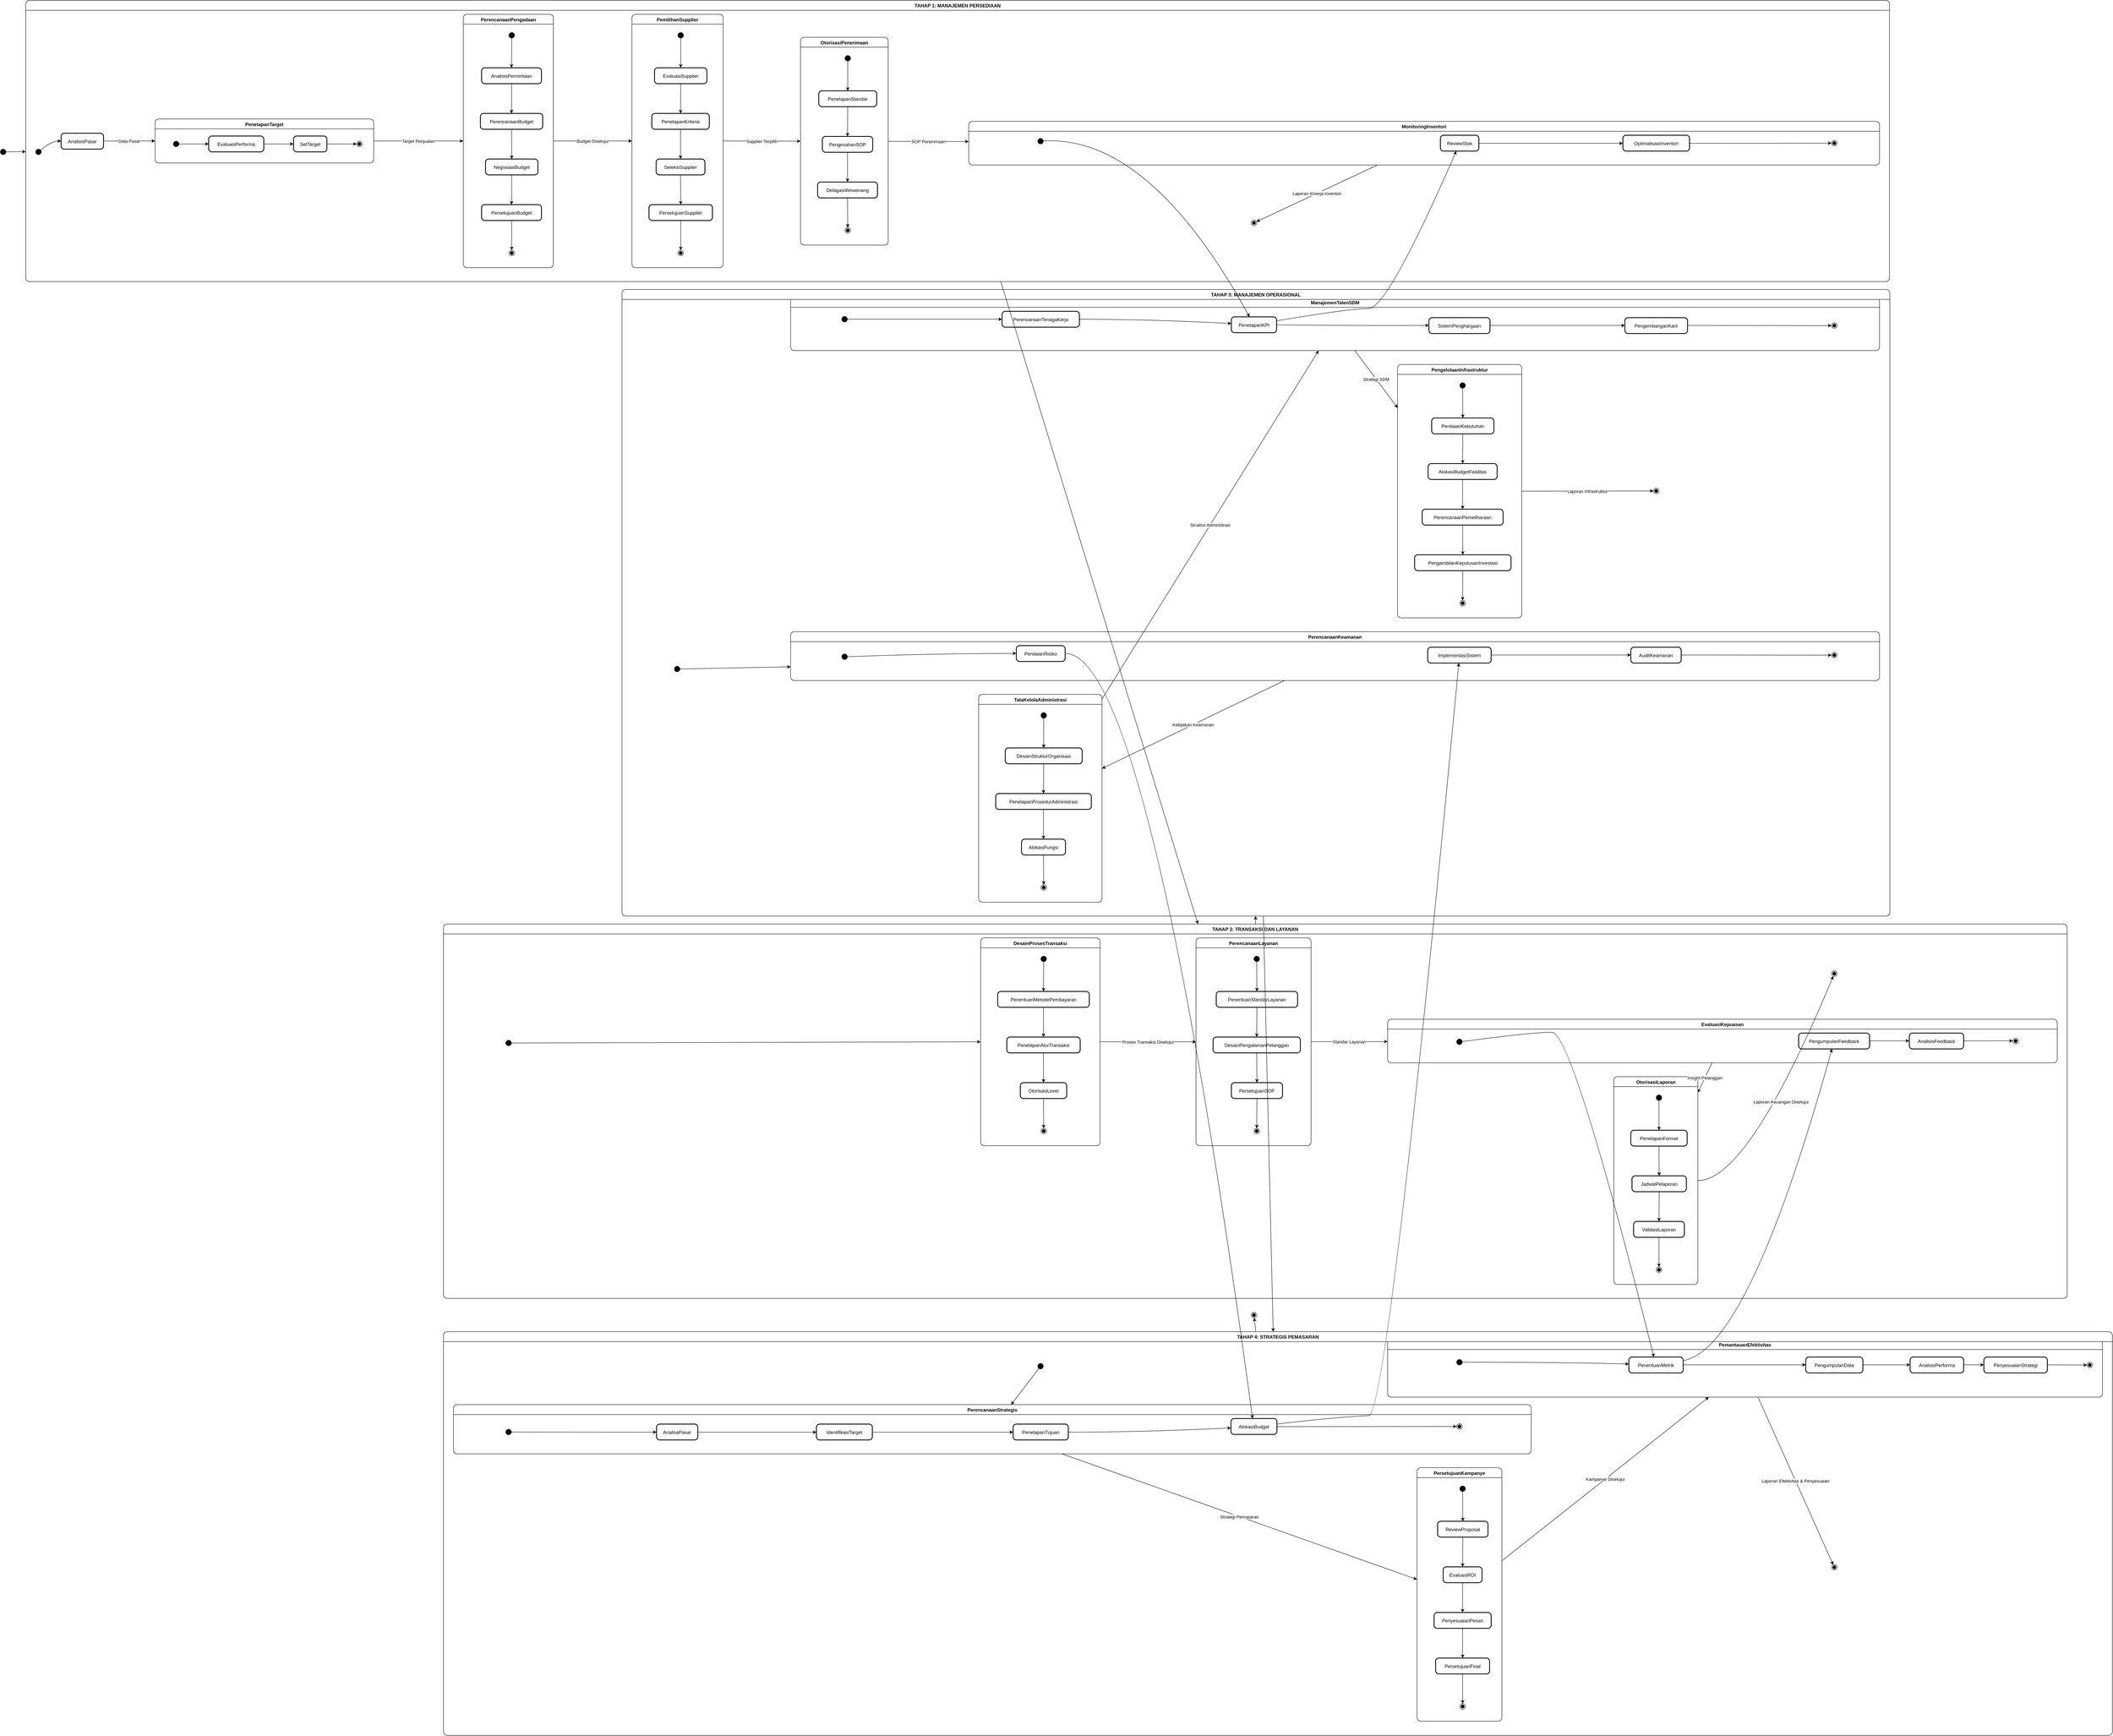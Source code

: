 <mxfile version="26.0.16">
  <diagram name="Page-1" id="rcQHQlIUzv_qh6wypjtV">
    <mxGraphModel dx="1591" dy="929" grid="1" gridSize="10" guides="1" tooltips="1" connect="1" arrows="1" fold="1" page="1" pageScale="1" pageWidth="850" pageHeight="1100" math="0" shadow="0">
      <root>
        <mxCell id="0" />
        <mxCell id="1" parent="0" />
        <mxCell id="65TKPUcENDkYGau0bu1g-275" value="TAHAP 1: MANAJEMEN PERSEDIAAN" style="swimlane;fontStyle=1;align=center;verticalAlign=middle;startSize=25;container=0;collapsible=0;rounded=1;arcSize=14;dropTarget=0;" vertex="1" parent="1">
          <mxGeometry x="84" y="20" width="4698" height="709" as="geometry" />
        </mxCell>
        <mxCell id="65TKPUcENDkYGau0bu1g-276" value="" style="ellipse;fillColor=strokeColor;" vertex="1" parent="1">
          <mxGeometry x="109" y="395" width="14" height="14" as="geometry" />
        </mxCell>
        <mxCell id="65TKPUcENDkYGau0bu1g-277" value="AnalisisPasar" style="rounded=1;arcSize=20;strokeWidth=2" vertex="1" parent="1">
          <mxGeometry x="173" y="355" width="107" height="40" as="geometry" />
        </mxCell>
        <mxCell id="65TKPUcENDkYGau0bu1g-278" value="PenetapanTarget" style="swimlane;fontStyle=1;align=center;verticalAlign=middle;startSize=25;container=0;collapsible=0;rounded=1;arcSize=14;dropTarget=0;verticalAlign=top;" vertex="1" parent="1">
          <mxGeometry x="410" y="319" width="551" height="111" as="geometry" />
        </mxCell>
        <mxCell id="65TKPUcENDkYGau0bu1g-279" value="" style="ellipse;fillColor=strokeColor;" vertex="1" parent="65TKPUcENDkYGau0bu1g-278">
          <mxGeometry x="46" y="56" width="14" height="14" as="geometry" />
        </mxCell>
        <mxCell id="65TKPUcENDkYGau0bu1g-280" value="EvaluasiPerforma" style="rounded=1;arcSize=20;strokeWidth=2" vertex="1" parent="65TKPUcENDkYGau0bu1g-278">
          <mxGeometry x="135" y="43" width="139" height="40" as="geometry" />
        </mxCell>
        <mxCell id="65TKPUcENDkYGau0bu1g-281" value="SetTarget" style="rounded=1;arcSize=20;strokeWidth=2" vertex="1" parent="65TKPUcENDkYGau0bu1g-278">
          <mxGeometry x="349" y="43" width="84" height="40" as="geometry" />
        </mxCell>
        <mxCell id="65TKPUcENDkYGau0bu1g-282" value="" style="ellipse;shape=endState;fillColor=strokeColor;" vertex="1" parent="65TKPUcENDkYGau0bu1g-278">
          <mxGeometry x="508" y="56" width="14" height="14" as="geometry" />
        </mxCell>
        <mxCell id="65TKPUcENDkYGau0bu1g-283" value="" style="curved=1;startArrow=none;;exitX=0.96;exitY=0.5;entryX=0;entryY=0.5;rounded=0;" edge="1" parent="65TKPUcENDkYGau0bu1g-278" source="65TKPUcENDkYGau0bu1g-279" target="65TKPUcENDkYGau0bu1g-280">
          <mxGeometry relative="1" as="geometry">
            <Array as="points" />
          </mxGeometry>
        </mxCell>
        <mxCell id="65TKPUcENDkYGau0bu1g-284" value="" style="curved=1;startArrow=none;;exitX=1;exitY=0.5;entryX=0;entryY=0.5;rounded=0;" edge="1" parent="65TKPUcENDkYGau0bu1g-278" source="65TKPUcENDkYGau0bu1g-280" target="65TKPUcENDkYGau0bu1g-281">
          <mxGeometry relative="1" as="geometry">
            <Array as="points" />
          </mxGeometry>
        </mxCell>
        <mxCell id="65TKPUcENDkYGau0bu1g-285" value="" style="curved=1;startArrow=none;;exitX=0.99;exitY=0.5;entryX=-0.03;entryY=0.5;rounded=0;" edge="1" parent="65TKPUcENDkYGau0bu1g-278" source="65TKPUcENDkYGau0bu1g-281" target="65TKPUcENDkYGau0bu1g-282">
          <mxGeometry relative="1" as="geometry">
            <Array as="points" />
          </mxGeometry>
        </mxCell>
        <mxCell id="65TKPUcENDkYGau0bu1g-286" value="PerencanaanPengadaan" style="swimlane;fontStyle=1;align=center;verticalAlign=middle;startSize=25;container=0;collapsible=0;rounded=1;arcSize=14;dropTarget=0;verticalAlign=top;" vertex="1" parent="1">
          <mxGeometry x="1187" y="55" width="227" height="639" as="geometry" />
        </mxCell>
        <mxCell id="65TKPUcENDkYGau0bu1g-287" value="" style="ellipse;fillColor=strokeColor;" vertex="1" parent="65TKPUcENDkYGau0bu1g-286">
          <mxGeometry x="115" y="46" width="14" height="14" as="geometry" />
        </mxCell>
        <mxCell id="65TKPUcENDkYGau0bu1g-288" value="AnalisisPermintaan" style="rounded=1;arcSize=20;strokeWidth=2" vertex="1" parent="65TKPUcENDkYGau0bu1g-286">
          <mxGeometry x="46" y="135" width="151" height="40" as="geometry" />
        </mxCell>
        <mxCell id="65TKPUcENDkYGau0bu1g-289" value="PerencanaanBudget" style="rounded=1;arcSize=20;strokeWidth=2" vertex="1" parent="65TKPUcENDkYGau0bu1g-286">
          <mxGeometry x="43" y="250" width="157" height="40" as="geometry" />
        </mxCell>
        <mxCell id="65TKPUcENDkYGau0bu1g-290" value="NegosiasiBudget" style="rounded=1;arcSize=20;strokeWidth=2" vertex="1" parent="65TKPUcENDkYGau0bu1g-286">
          <mxGeometry x="56" y="365" width="132" height="40" as="geometry" />
        </mxCell>
        <mxCell id="65TKPUcENDkYGau0bu1g-291" value="PersetujuanBudget" style="rounded=1;arcSize=20;strokeWidth=2" vertex="1" parent="65TKPUcENDkYGau0bu1g-286">
          <mxGeometry x="46" y="480" width="151" height="40" as="geometry" />
        </mxCell>
        <mxCell id="65TKPUcENDkYGau0bu1g-292" value="" style="ellipse;shape=endState;fillColor=strokeColor;" vertex="1" parent="65TKPUcENDkYGau0bu1g-286">
          <mxGeometry x="115" y="595" width="14" height="14" as="geometry" />
        </mxCell>
        <mxCell id="65TKPUcENDkYGau0bu1g-293" value="" style="curved=1;startArrow=none;;exitX=0.47;exitY=0.96;entryX=0.5;entryY=-0.01;rounded=0;" edge="1" parent="65TKPUcENDkYGau0bu1g-286" source="65TKPUcENDkYGau0bu1g-287" target="65TKPUcENDkYGau0bu1g-288">
          <mxGeometry relative="1" as="geometry">
            <Array as="points" />
          </mxGeometry>
        </mxCell>
        <mxCell id="65TKPUcENDkYGau0bu1g-294" value="" style="curved=1;startArrow=none;;exitX=0.5;exitY=0.99;entryX=0.5;entryY=-0.01;rounded=0;" edge="1" parent="65TKPUcENDkYGau0bu1g-286" source="65TKPUcENDkYGau0bu1g-288" target="65TKPUcENDkYGau0bu1g-289">
          <mxGeometry relative="1" as="geometry">
            <Array as="points" />
          </mxGeometry>
        </mxCell>
        <mxCell id="65TKPUcENDkYGau0bu1g-295" value="" style="curved=1;startArrow=none;;exitX=0.5;exitY=0.99;entryX=0.5;entryY=-0.01;rounded=0;" edge="1" parent="65TKPUcENDkYGau0bu1g-286" source="65TKPUcENDkYGau0bu1g-289" target="65TKPUcENDkYGau0bu1g-290">
          <mxGeometry relative="1" as="geometry">
            <Array as="points" />
          </mxGeometry>
        </mxCell>
        <mxCell id="65TKPUcENDkYGau0bu1g-296" value="" style="curved=1;startArrow=none;;exitX=0.5;exitY=0.99;entryX=0.5;entryY=-0.01;rounded=0;" edge="1" parent="65TKPUcENDkYGau0bu1g-286" source="65TKPUcENDkYGau0bu1g-290" target="65TKPUcENDkYGau0bu1g-291">
          <mxGeometry relative="1" as="geometry">
            <Array as="points" />
          </mxGeometry>
        </mxCell>
        <mxCell id="65TKPUcENDkYGau0bu1g-297" value="" style="curved=1;startArrow=none;;exitX=0.5;exitY=0.99;entryX=0.47;entryY=-0.04;rounded=0;" edge="1" parent="65TKPUcENDkYGau0bu1g-286" source="65TKPUcENDkYGau0bu1g-291" target="65TKPUcENDkYGau0bu1g-292">
          <mxGeometry relative="1" as="geometry">
            <Array as="points" />
          </mxGeometry>
        </mxCell>
        <mxCell id="65TKPUcENDkYGau0bu1g-298" value="PemilihanSupplier" style="swimlane;fontStyle=1;align=center;verticalAlign=middle;startSize=25;container=0;collapsible=0;rounded=1;arcSize=14;dropTarget=0;verticalAlign=top;" vertex="1" parent="1">
          <mxGeometry x="1612" y="55" width="230" height="639" as="geometry" />
        </mxCell>
        <mxCell id="65TKPUcENDkYGau0bu1g-299" value="" style="ellipse;fillColor=strokeColor;" vertex="1" parent="65TKPUcENDkYGau0bu1g-298">
          <mxGeometry x="116" y="46" width="14" height="14" as="geometry" />
        </mxCell>
        <mxCell id="65TKPUcENDkYGau0bu1g-300" value="EvaluasiSupplier" style="rounded=1;arcSize=20;strokeWidth=2" vertex="1" parent="65TKPUcENDkYGau0bu1g-298">
          <mxGeometry x="57" y="135" width="132" height="40" as="geometry" />
        </mxCell>
        <mxCell id="65TKPUcENDkYGau0bu1g-301" value="PenetapanKriteria" style="rounded=1;arcSize=20;strokeWidth=2" vertex="1" parent="65TKPUcENDkYGau0bu1g-298">
          <mxGeometry x="50" y="250" width="145" height="40" as="geometry" />
        </mxCell>
        <mxCell id="65TKPUcENDkYGau0bu1g-302" value="SeleksiSupplier" style="rounded=1;arcSize=20;strokeWidth=2" vertex="1" parent="65TKPUcENDkYGau0bu1g-298">
          <mxGeometry x="61" y="365" width="123" height="40" as="geometry" />
        </mxCell>
        <mxCell id="65TKPUcENDkYGau0bu1g-303" value="PersetujuanSupplier" style="rounded=1;arcSize=20;strokeWidth=2" vertex="1" parent="65TKPUcENDkYGau0bu1g-298">
          <mxGeometry x="43" y="480" width="160" height="40" as="geometry" />
        </mxCell>
        <mxCell id="65TKPUcENDkYGau0bu1g-304" value="" style="ellipse;shape=endState;fillColor=strokeColor;" vertex="1" parent="65TKPUcENDkYGau0bu1g-298">
          <mxGeometry x="116" y="595" width="14" height="14" as="geometry" />
        </mxCell>
        <mxCell id="65TKPUcENDkYGau0bu1g-305" value="" style="curved=1;startArrow=none;;exitX=0.49;exitY=0.96;entryX=0.5;entryY=-0.01;rounded=0;" edge="1" parent="65TKPUcENDkYGau0bu1g-298" source="65TKPUcENDkYGau0bu1g-299" target="65TKPUcENDkYGau0bu1g-300">
          <mxGeometry relative="1" as="geometry">
            <Array as="points" />
          </mxGeometry>
        </mxCell>
        <mxCell id="65TKPUcENDkYGau0bu1g-306" value="" style="curved=1;startArrow=none;;exitX=0.5;exitY=0.99;entryX=0.5;entryY=-0.01;rounded=0;" edge="1" parent="65TKPUcENDkYGau0bu1g-298" source="65TKPUcENDkYGau0bu1g-300" target="65TKPUcENDkYGau0bu1g-301">
          <mxGeometry relative="1" as="geometry">
            <Array as="points" />
          </mxGeometry>
        </mxCell>
        <mxCell id="65TKPUcENDkYGau0bu1g-307" value="" style="curved=1;startArrow=none;;exitX=0.5;exitY=0.99;entryX=0.5;entryY=-0.01;rounded=0;" edge="1" parent="65TKPUcENDkYGau0bu1g-298" source="65TKPUcENDkYGau0bu1g-301" target="65TKPUcENDkYGau0bu1g-302">
          <mxGeometry relative="1" as="geometry">
            <Array as="points" />
          </mxGeometry>
        </mxCell>
        <mxCell id="65TKPUcENDkYGau0bu1g-308" value="" style="curved=1;startArrow=none;;exitX=0.5;exitY=0.99;entryX=0.5;entryY=-0.01;rounded=0;" edge="1" parent="65TKPUcENDkYGau0bu1g-298" source="65TKPUcENDkYGau0bu1g-302" target="65TKPUcENDkYGau0bu1g-303">
          <mxGeometry relative="1" as="geometry">
            <Array as="points" />
          </mxGeometry>
        </mxCell>
        <mxCell id="65TKPUcENDkYGau0bu1g-309" value="" style="curved=1;startArrow=none;;exitX=0.5;exitY=0.99;entryX=0.49;entryY=-0.04;rounded=0;" edge="1" parent="65TKPUcENDkYGau0bu1g-298" source="65TKPUcENDkYGau0bu1g-303" target="65TKPUcENDkYGau0bu1g-304">
          <mxGeometry relative="1" as="geometry">
            <Array as="points" />
          </mxGeometry>
        </mxCell>
        <mxCell id="65TKPUcENDkYGau0bu1g-310" value="OtorisasiPenerimaan" style="swimlane;fontStyle=1;align=center;verticalAlign=middle;startSize=25;container=0;collapsible=0;rounded=1;arcSize=14;dropTarget=0;verticalAlign=top;" vertex="1" parent="1">
          <mxGeometry x="2037" y="113" width="221" height="524" as="geometry" />
        </mxCell>
        <mxCell id="65TKPUcENDkYGau0bu1g-311" value="" style="ellipse;fillColor=strokeColor;" vertex="1" parent="65TKPUcENDkYGau0bu1g-310">
          <mxGeometry x="112" y="46" width="14" height="14" as="geometry" />
        </mxCell>
        <mxCell id="65TKPUcENDkYGau0bu1g-312" value="PenetapanStandar" style="rounded=1;arcSize=20;strokeWidth=2" vertex="1" parent="65TKPUcENDkYGau0bu1g-310">
          <mxGeometry x="46" y="135" width="146" height="40" as="geometry" />
        </mxCell>
        <mxCell id="65TKPUcENDkYGau0bu1g-313" value="PengesahanSOP" style="rounded=1;arcSize=20;strokeWidth=2" vertex="1" parent="65TKPUcENDkYGau0bu1g-310">
          <mxGeometry x="55" y="250" width="127" height="40" as="geometry" />
        </mxCell>
        <mxCell id="65TKPUcENDkYGau0bu1g-314" value="DelagasiWewenang" style="rounded=1;arcSize=20;strokeWidth=2" vertex="1" parent="65TKPUcENDkYGau0bu1g-310">
          <mxGeometry x="43" y="365" width="151" height="40" as="geometry" />
        </mxCell>
        <mxCell id="65TKPUcENDkYGau0bu1g-315" value="" style="ellipse;shape=endState;fillColor=strokeColor;" vertex="1" parent="65TKPUcENDkYGau0bu1g-310">
          <mxGeometry x="112" y="480" width="14" height="14" as="geometry" />
        </mxCell>
        <mxCell id="65TKPUcENDkYGau0bu1g-316" value="" style="curved=1;startArrow=none;;exitX=0.48;exitY=0.96;entryX=0.5;entryY=-0.01;rounded=0;" edge="1" parent="65TKPUcENDkYGau0bu1g-310" source="65TKPUcENDkYGau0bu1g-311" target="65TKPUcENDkYGau0bu1g-312">
          <mxGeometry relative="1" as="geometry">
            <Array as="points" />
          </mxGeometry>
        </mxCell>
        <mxCell id="65TKPUcENDkYGau0bu1g-317" value="" style="curved=1;startArrow=none;;exitX=0.5;exitY=0.99;entryX=0.5;entryY=-0.01;rounded=0;" edge="1" parent="65TKPUcENDkYGau0bu1g-310" source="65TKPUcENDkYGau0bu1g-312" target="65TKPUcENDkYGau0bu1g-313">
          <mxGeometry relative="1" as="geometry">
            <Array as="points" />
          </mxGeometry>
        </mxCell>
        <mxCell id="65TKPUcENDkYGau0bu1g-318" value="" style="curved=1;startArrow=none;;exitX=0.5;exitY=0.99;entryX=0.5;entryY=-0.01;rounded=0;" edge="1" parent="65TKPUcENDkYGau0bu1g-310" source="65TKPUcENDkYGau0bu1g-313" target="65TKPUcENDkYGau0bu1g-314">
          <mxGeometry relative="1" as="geometry">
            <Array as="points" />
          </mxGeometry>
        </mxCell>
        <mxCell id="65TKPUcENDkYGau0bu1g-319" value="" style="curved=1;startArrow=none;;exitX=0.5;exitY=0.99;entryX=0.48;entryY=-0.04;rounded=0;" edge="1" parent="65TKPUcENDkYGau0bu1g-310" source="65TKPUcENDkYGau0bu1g-314" target="65TKPUcENDkYGau0bu1g-315">
          <mxGeometry relative="1" as="geometry">
            <Array as="points" />
          </mxGeometry>
        </mxCell>
        <mxCell id="65TKPUcENDkYGau0bu1g-320" value="MonitoringInventori" style="swimlane;fontStyle=1;align=center;verticalAlign=middle;startSize=25;container=0;collapsible=0;rounded=1;arcSize=14;dropTarget=0;" vertex="1" parent="1">
          <mxGeometry x="2461" y="325" width="2296" height="110" as="geometry" />
        </mxCell>
        <mxCell id="65TKPUcENDkYGau0bu1g-321" value="" style="ellipse;fillColor=strokeColor;" vertex="1" parent="1">
          <mxGeometry x="2635" y="368" width="14" height="14" as="geometry" />
        </mxCell>
        <mxCell id="65TKPUcENDkYGau0bu1g-322" value="PenetapanKPI" style="rounded=1;arcSize=20;strokeWidth=2" vertex="1" parent="1">
          <mxGeometry x="3123" y="818" width="114" height="40" as="geometry" />
        </mxCell>
        <mxCell id="65TKPUcENDkYGau0bu1g-323" value="ManajemenTalenSDM" style="swimlane;fontStyle=1;align=center;verticalAlign=middle;startSize=25;container=0;collapsible=0;rounded=1;arcSize=14;dropTarget=0;" vertex="1" parent="1">
          <mxGeometry x="2012" y="769" width="2745" height="134" as="geometry" />
        </mxCell>
        <mxCell id="65TKPUcENDkYGau0bu1g-324" value="ReviewStok" style="rounded=1;arcSize=20;strokeWidth=2" vertex="1" parent="1">
          <mxGeometry x="3650" y="360" width="97" height="40" as="geometry" />
        </mxCell>
        <mxCell id="65TKPUcENDkYGau0bu1g-325" value="OptimalisasiInventori" style="rounded=1;arcSize=20;strokeWidth=2" vertex="1" parent="1">
          <mxGeometry x="4110" y="360" width="168" height="40" as="geometry" />
        </mxCell>
        <mxCell id="65TKPUcENDkYGau0bu1g-326" value="" style="ellipse;shape=endState;fillColor=strokeColor;" vertex="1" parent="1">
          <mxGeometry x="4636" y="373" width="14" height="14" as="geometry" />
        </mxCell>
        <mxCell id="65TKPUcENDkYGau0bu1g-327" value="" style="ellipse;shape=endState;fillColor=strokeColor;" vertex="1" parent="1">
          <mxGeometry x="3173" y="574" width="14" height="14" as="geometry" />
        </mxCell>
        <mxCell id="65TKPUcENDkYGau0bu1g-328" value="TAHAP 2: TRANSAKSI DAN LAYANAN" style="swimlane;fontStyle=1;align=center;verticalAlign=middle;startSize=25;container=0;collapsible=0;rounded=1;arcSize=14;dropTarget=0;" vertex="1" parent="1">
          <mxGeometry x="1137" y="2349" width="4093" height="944" as="geometry" />
        </mxCell>
        <mxCell id="65TKPUcENDkYGau0bu1g-329" value="" style="ellipse;fillColor=strokeColor;" vertex="1" parent="1">
          <mxGeometry x="1294" y="2642" width="14" height="14" as="geometry" />
        </mxCell>
        <mxCell id="65TKPUcENDkYGau0bu1g-330" value="DesainProsesTransaksi" style="swimlane;fontStyle=1;align=center;verticalAlign=middle;startSize=25;container=0;collapsible=0;rounded=1;arcSize=14;dropTarget=0;verticalAlign=top;" vertex="1" parent="1">
          <mxGeometry x="2491" y="2384" width="301" height="524" as="geometry" />
        </mxCell>
        <mxCell id="65TKPUcENDkYGau0bu1g-331" value="" style="ellipse;fillColor=strokeColor;" vertex="1" parent="65TKPUcENDkYGau0bu1g-330">
          <mxGeometry x="152" y="46" width="14" height="14" as="geometry" />
        </mxCell>
        <mxCell id="65TKPUcENDkYGau0bu1g-332" value="PenentuanMetodePembayaran" style="rounded=1;arcSize=20;strokeWidth=2" vertex="1" parent="65TKPUcENDkYGau0bu1g-330">
          <mxGeometry x="43" y="135" width="231" height="40" as="geometry" />
        </mxCell>
        <mxCell id="65TKPUcENDkYGau0bu1g-333" value="PenetapanAlurTransaksi" style="rounded=1;arcSize=20;strokeWidth=2" vertex="1" parent="65TKPUcENDkYGau0bu1g-330">
          <mxGeometry x="66" y="250" width="185" height="40" as="geometry" />
        </mxCell>
        <mxCell id="65TKPUcENDkYGau0bu1g-334" value="OtorisasiLevel" style="rounded=1;arcSize=20;strokeWidth=2" vertex="1" parent="65TKPUcENDkYGau0bu1g-330">
          <mxGeometry x="100" y="365" width="117" height="40" as="geometry" />
        </mxCell>
        <mxCell id="65TKPUcENDkYGau0bu1g-335" value="" style="ellipse;shape=endState;fillColor=strokeColor;" vertex="1" parent="65TKPUcENDkYGau0bu1g-330">
          <mxGeometry x="152" y="480" width="14" height="14" as="geometry" />
        </mxCell>
        <mxCell id="65TKPUcENDkYGau0bu1g-336" value="" style="curved=1;startArrow=none;;exitX=0.47;exitY=0.96;entryX=0.5;entryY=-0.01;rounded=0;" edge="1" parent="65TKPUcENDkYGau0bu1g-330" source="65TKPUcENDkYGau0bu1g-331" target="65TKPUcENDkYGau0bu1g-332">
          <mxGeometry relative="1" as="geometry">
            <Array as="points" />
          </mxGeometry>
        </mxCell>
        <mxCell id="65TKPUcENDkYGau0bu1g-337" value="" style="curved=1;startArrow=none;;exitX=0.5;exitY=0.99;entryX=0.5;entryY=-0.01;rounded=0;" edge="1" parent="65TKPUcENDkYGau0bu1g-330" source="65TKPUcENDkYGau0bu1g-332" target="65TKPUcENDkYGau0bu1g-333">
          <mxGeometry relative="1" as="geometry">
            <Array as="points" />
          </mxGeometry>
        </mxCell>
        <mxCell id="65TKPUcENDkYGau0bu1g-338" value="" style="curved=1;startArrow=none;;exitX=0.5;exitY=0.99;entryX=0.5;entryY=-0.01;rounded=0;" edge="1" parent="65TKPUcENDkYGau0bu1g-330" source="65TKPUcENDkYGau0bu1g-333" target="65TKPUcENDkYGau0bu1g-334">
          <mxGeometry relative="1" as="geometry">
            <Array as="points" />
          </mxGeometry>
        </mxCell>
        <mxCell id="65TKPUcENDkYGau0bu1g-339" value="" style="curved=1;startArrow=none;;exitX=0.5;exitY=0.99;entryX=0.47;entryY=-0.04;rounded=0;" edge="1" parent="65TKPUcENDkYGau0bu1g-330" source="65TKPUcENDkYGau0bu1g-334" target="65TKPUcENDkYGau0bu1g-335">
          <mxGeometry relative="1" as="geometry">
            <Array as="points" />
          </mxGeometry>
        </mxCell>
        <mxCell id="65TKPUcENDkYGau0bu1g-340" value="PerencanaanLayanan" style="swimlane;fontStyle=1;align=center;verticalAlign=middle;startSize=25;container=0;collapsible=0;rounded=1;arcSize=14;dropTarget=0;verticalAlign=top;" vertex="1" parent="1">
          <mxGeometry x="3034" y="2384" width="290" height="524" as="geometry" />
        </mxCell>
        <mxCell id="65TKPUcENDkYGau0bu1g-341" value="" style="ellipse;fillColor=strokeColor;" vertex="1" parent="65TKPUcENDkYGau0bu1g-340">
          <mxGeometry x="146" y="46" width="14" height="14" as="geometry" />
        </mxCell>
        <mxCell id="65TKPUcENDkYGau0bu1g-342" value="PenentuanStandarLayanan" style="rounded=1;arcSize=20;strokeWidth=2" vertex="1" parent="65TKPUcENDkYGau0bu1g-340">
          <mxGeometry x="51" y="135" width="205" height="40" as="geometry" />
        </mxCell>
        <mxCell id="65TKPUcENDkYGau0bu1g-343" value="DesainPengalamanPelanggan" style="rounded=1;arcSize=20;strokeWidth=2" vertex="1" parent="65TKPUcENDkYGau0bu1g-340">
          <mxGeometry x="43" y="250" width="220" height="40" as="geometry" />
        </mxCell>
        <mxCell id="65TKPUcENDkYGau0bu1g-344" value="PersetujuanSOP" style="rounded=1;arcSize=20;strokeWidth=2" vertex="1" parent="65TKPUcENDkYGau0bu1g-340">
          <mxGeometry x="89" y="365" width="129" height="40" as="geometry" />
        </mxCell>
        <mxCell id="65TKPUcENDkYGau0bu1g-345" value="" style="ellipse;shape=endState;fillColor=strokeColor;" vertex="1" parent="65TKPUcENDkYGau0bu1g-340">
          <mxGeometry x="146" y="480" width="14" height="14" as="geometry" />
        </mxCell>
        <mxCell id="65TKPUcENDkYGau0bu1g-346" value="" style="curved=1;startArrow=none;;exitX=0.51;exitY=0.96;entryX=0.5;entryY=-0.01;rounded=0;" edge="1" parent="65TKPUcENDkYGau0bu1g-340" source="65TKPUcENDkYGau0bu1g-341" target="65TKPUcENDkYGau0bu1g-342">
          <mxGeometry relative="1" as="geometry">
            <Array as="points" />
          </mxGeometry>
        </mxCell>
        <mxCell id="65TKPUcENDkYGau0bu1g-347" value="" style="curved=1;startArrow=none;;exitX=0.5;exitY=0.99;entryX=0.5;entryY=-0.01;rounded=0;" edge="1" parent="65TKPUcENDkYGau0bu1g-340" source="65TKPUcENDkYGau0bu1g-342" target="65TKPUcENDkYGau0bu1g-343">
          <mxGeometry relative="1" as="geometry">
            <Array as="points" />
          </mxGeometry>
        </mxCell>
        <mxCell id="65TKPUcENDkYGau0bu1g-348" value="" style="curved=1;startArrow=none;;exitX=0.5;exitY=0.99;entryX=0.5;entryY=-0.01;rounded=0;" edge="1" parent="65TKPUcENDkYGau0bu1g-340" source="65TKPUcENDkYGau0bu1g-343" target="65TKPUcENDkYGau0bu1g-344">
          <mxGeometry relative="1" as="geometry">
            <Array as="points" />
          </mxGeometry>
        </mxCell>
        <mxCell id="65TKPUcENDkYGau0bu1g-349" value="" style="curved=1;startArrow=none;;exitX=0.5;exitY=0.99;entryX=0.51;entryY=-0.04;rounded=0;" edge="1" parent="65TKPUcENDkYGau0bu1g-340" source="65TKPUcENDkYGau0bu1g-344" target="65TKPUcENDkYGau0bu1g-345">
          <mxGeometry relative="1" as="geometry">
            <Array as="points" />
          </mxGeometry>
        </mxCell>
        <mxCell id="65TKPUcENDkYGau0bu1g-350" value="EvaluasiKepuasan" style="swimlane;fontStyle=1;align=center;verticalAlign=middle;startSize=25;container=0;collapsible=0;rounded=1;arcSize=14;dropTarget=0;" vertex="1" parent="1">
          <mxGeometry x="3517" y="2589" width="1688" height="110" as="geometry" />
        </mxCell>
        <mxCell id="65TKPUcENDkYGau0bu1g-351" value="" style="ellipse;fillColor=strokeColor;" vertex="1" parent="1">
          <mxGeometry x="3691" y="2639" width="14" height="14" as="geometry" />
        </mxCell>
        <mxCell id="65TKPUcENDkYGau0bu1g-352" value="PenentuanMetrik" style="rounded=1;arcSize=20;strokeWidth=2" vertex="1" parent="1">
          <mxGeometry x="4125" y="3441" width="137" height="40" as="geometry" />
        </mxCell>
        <mxCell id="65TKPUcENDkYGau0bu1g-353" value="PemantauanEfektivitas" style="swimlane;fontStyle=1;align=center;verticalAlign=middle;startSize=25;container=0;collapsible=0;rounded=1;arcSize=14;dropTarget=0;" vertex="1" parent="1">
          <mxGeometry x="3517" y="3397" width="1802" height="145" as="geometry" />
        </mxCell>
        <mxCell id="65TKPUcENDkYGau0bu1g-354" value="PengumpulanFeedback" style="rounded=1;arcSize=20;strokeWidth=2" vertex="1" parent="1">
          <mxGeometry x="4553" y="2624" width="179" height="40" as="geometry" />
        </mxCell>
        <mxCell id="65TKPUcENDkYGau0bu1g-355" value="AnalisisFeedback" style="rounded=1;arcSize=20;strokeWidth=2" vertex="1" parent="1">
          <mxGeometry x="4832" y="2624" width="137" height="40" as="geometry" />
        </mxCell>
        <mxCell id="65TKPUcENDkYGau0bu1g-356" value="" style="ellipse;shape=endState;fillColor=strokeColor;" vertex="1" parent="1">
          <mxGeometry x="5093" y="2637" width="14" height="14" as="geometry" />
        </mxCell>
        <mxCell id="65TKPUcENDkYGau0bu1g-357" value="OtorisasiLaporan" style="swimlane;fontStyle=1;align=center;verticalAlign=middle;startSize=25;container=0;collapsible=0;rounded=1;arcSize=14;dropTarget=0;verticalAlign=top;" vertex="1" parent="1">
          <mxGeometry x="4087" y="2734" width="212" height="524" as="geometry" />
        </mxCell>
        <mxCell id="65TKPUcENDkYGau0bu1g-358" value="" style="ellipse;fillColor=strokeColor;" vertex="1" parent="65TKPUcENDkYGau0bu1g-357">
          <mxGeometry x="107" y="46" width="14" height="14" as="geometry" />
        </mxCell>
        <mxCell id="65TKPUcENDkYGau0bu1g-359" value="PenetapanFormat" style="rounded=1;arcSize=20;strokeWidth=2" vertex="1" parent="65TKPUcENDkYGau0bu1g-357">
          <mxGeometry x="43" y="135" width="142" height="40" as="geometry" />
        </mxCell>
        <mxCell id="65TKPUcENDkYGau0bu1g-360" value="JadwalPelaporan" style="rounded=1;arcSize=20;strokeWidth=2" vertex="1" parent="65TKPUcENDkYGau0bu1g-357">
          <mxGeometry x="46" y="250" width="137" height="40" as="geometry" />
        </mxCell>
        <mxCell id="65TKPUcENDkYGau0bu1g-361" value="ValidasiLaporan" style="rounded=1;arcSize=20;strokeWidth=2" vertex="1" parent="65TKPUcENDkYGau0bu1g-357">
          <mxGeometry x="50" y="365" width="128" height="40" as="geometry" />
        </mxCell>
        <mxCell id="65TKPUcENDkYGau0bu1g-362" value="" style="ellipse;shape=endState;fillColor=strokeColor;" vertex="1" parent="65TKPUcENDkYGau0bu1g-357">
          <mxGeometry x="107" y="480" width="14" height="14" as="geometry" />
        </mxCell>
        <mxCell id="65TKPUcENDkYGau0bu1g-363" value="" style="curved=1;startArrow=none;;exitX=0.52;exitY=0.96;entryX=0.5;entryY=-0.01;rounded=0;" edge="1" parent="65TKPUcENDkYGau0bu1g-357" source="65TKPUcENDkYGau0bu1g-358" target="65TKPUcENDkYGau0bu1g-359">
          <mxGeometry relative="1" as="geometry">
            <Array as="points" />
          </mxGeometry>
        </mxCell>
        <mxCell id="65TKPUcENDkYGau0bu1g-364" value="" style="curved=1;startArrow=none;;exitX=0.5;exitY=0.99;entryX=0.5;entryY=-0.01;rounded=0;" edge="1" parent="65TKPUcENDkYGau0bu1g-357" source="65TKPUcENDkYGau0bu1g-359" target="65TKPUcENDkYGau0bu1g-360">
          <mxGeometry relative="1" as="geometry">
            <Array as="points" />
          </mxGeometry>
        </mxCell>
        <mxCell id="65TKPUcENDkYGau0bu1g-365" value="" style="curved=1;startArrow=none;;exitX=0.5;exitY=0.99;entryX=0.5;entryY=-0.01;rounded=0;" edge="1" parent="65TKPUcENDkYGau0bu1g-357" source="65TKPUcENDkYGau0bu1g-360" target="65TKPUcENDkYGau0bu1g-361">
          <mxGeometry relative="1" as="geometry">
            <Array as="points" />
          </mxGeometry>
        </mxCell>
        <mxCell id="65TKPUcENDkYGau0bu1g-366" value="" style="curved=1;startArrow=none;;exitX=0.5;exitY=0.99;entryX=0.52;entryY=-0.04;rounded=0;" edge="1" parent="65TKPUcENDkYGau0bu1g-357" source="65TKPUcENDkYGau0bu1g-361" target="65TKPUcENDkYGau0bu1g-362">
          <mxGeometry relative="1" as="geometry">
            <Array as="points" />
          </mxGeometry>
        </mxCell>
        <mxCell id="65TKPUcENDkYGau0bu1g-367" value="" style="ellipse;shape=endState;fillColor=strokeColor;" vertex="1" parent="1">
          <mxGeometry x="4636" y="2467" width="14" height="14" as="geometry" />
        </mxCell>
        <mxCell id="65TKPUcENDkYGau0bu1g-368" value="TAHAP 3: MANAJEMEN OPERASIONAL" style="swimlane;fontStyle=1;align=center;verticalAlign=middle;startSize=25;container=0;collapsible=0;rounded=1;arcSize=14;dropTarget=0;" vertex="1" parent="1">
          <mxGeometry x="1587" y="749" width="3196" height="1580" as="geometry" />
        </mxCell>
        <mxCell id="65TKPUcENDkYGau0bu1g-369" value="" style="ellipse;fillColor=strokeColor;" vertex="1" parent="1">
          <mxGeometry x="1719" y="1699" width="14" height="14" as="geometry" />
        </mxCell>
        <mxCell id="65TKPUcENDkYGau0bu1g-370" value="PerencanaanKeamanan" style="swimlane;fontStyle=1;align=center;verticalAlign=middle;startSize=25;container=0;collapsible=0;rounded=1;arcSize=14;dropTarget=0;" vertex="1" parent="1">
          <mxGeometry x="2012" y="1612" width="2745" height="123" as="geometry" />
        </mxCell>
        <mxCell id="65TKPUcENDkYGau0bu1g-371" value="" style="ellipse;fillColor=strokeColor;" vertex="1" parent="1">
          <mxGeometry x="2141" y="1668" width="14" height="14" as="geometry" />
        </mxCell>
        <mxCell id="65TKPUcENDkYGau0bu1g-372" value="PenilaianRisiko" style="rounded=1;arcSize=20;strokeWidth=2" vertex="1" parent="1">
          <mxGeometry x="2581" y="1647" width="123" height="40" as="geometry" />
        </mxCell>
        <mxCell id="65TKPUcENDkYGau0bu1g-373" value="AlokasiBudget" style="rounded=1;arcSize=20;strokeWidth=2" vertex="1" parent="1">
          <mxGeometry x="3122" y="3596" width="116" height="40" as="geometry" />
        </mxCell>
        <mxCell id="65TKPUcENDkYGau0bu1g-374" value="PerencanaanStrategis" style="swimlane;fontStyle=1;align=center;verticalAlign=middle;startSize=25;container=0;collapsible=0;rounded=1;arcSize=14;dropTarget=0;" vertex="1" parent="1">
          <mxGeometry x="1162" y="3561" width="2717" height="124" as="geometry" />
        </mxCell>
        <mxCell id="65TKPUcENDkYGau0bu1g-375" value="ImplementasiSistem" style="rounded=1;arcSize=20;strokeWidth=2" vertex="1" parent="1">
          <mxGeometry x="3618" y="1651" width="160" height="40" as="geometry" />
        </mxCell>
        <mxCell id="65TKPUcENDkYGau0bu1g-376" value="AuditKeamanan" style="rounded=1;arcSize=20;strokeWidth=2" vertex="1" parent="1">
          <mxGeometry x="4130" y="1651" width="127" height="40" as="geometry" />
        </mxCell>
        <mxCell id="65TKPUcENDkYGau0bu1g-377" value="" style="ellipse;shape=endState;fillColor=strokeColor;" vertex="1" parent="1">
          <mxGeometry x="4636" y="1664" width="14" height="14" as="geometry" />
        </mxCell>
        <mxCell id="65TKPUcENDkYGau0bu1g-378" value="TataKelolaAdministrasi" style="swimlane;fontStyle=1;align=center;verticalAlign=middle;startSize=25;container=0;collapsible=0;rounded=1;arcSize=14;dropTarget=0;verticalAlign=top;" vertex="1" parent="1">
          <mxGeometry x="2486" y="1770" width="311" height="524" as="geometry" />
        </mxCell>
        <mxCell id="65TKPUcENDkYGau0bu1g-379" value="" style="ellipse;fillColor=strokeColor;" vertex="1" parent="65TKPUcENDkYGau0bu1g-378">
          <mxGeometry x="157" y="46" width="14" height="14" as="geometry" />
        </mxCell>
        <mxCell id="65TKPUcENDkYGau0bu1g-380" value="DesainStrukturOrganisasi" style="rounded=1;arcSize=20;strokeWidth=2" vertex="1" parent="65TKPUcENDkYGau0bu1g-378">
          <mxGeometry x="67" y="135" width="194" height="40" as="geometry" />
        </mxCell>
        <mxCell id="65TKPUcENDkYGau0bu1g-381" value="PenetapanProsedurAdministrasi" style="rounded=1;arcSize=20;strokeWidth=2" vertex="1" parent="65TKPUcENDkYGau0bu1g-378">
          <mxGeometry x="43" y="250" width="241" height="40" as="geometry" />
        </mxCell>
        <mxCell id="65TKPUcENDkYGau0bu1g-382" value="AlokasiFungsi" style="rounded=1;arcSize=20;strokeWidth=2" vertex="1" parent="65TKPUcENDkYGau0bu1g-378">
          <mxGeometry x="108" y="365" width="111" height="40" as="geometry" />
        </mxCell>
        <mxCell id="65TKPUcENDkYGau0bu1g-383" value="" style="ellipse;shape=endState;fillColor=strokeColor;" vertex="1" parent="65TKPUcENDkYGau0bu1g-378">
          <mxGeometry x="157" y="480" width="14" height="14" as="geometry" />
        </mxCell>
        <mxCell id="65TKPUcENDkYGau0bu1g-384" value="" style="curved=1;startArrow=none;;exitX=0.47;exitY=0.96;entryX=0.5;entryY=-0.01;rounded=0;" edge="1" parent="65TKPUcENDkYGau0bu1g-378" source="65TKPUcENDkYGau0bu1g-379" target="65TKPUcENDkYGau0bu1g-380">
          <mxGeometry relative="1" as="geometry">
            <Array as="points" />
          </mxGeometry>
        </mxCell>
        <mxCell id="65TKPUcENDkYGau0bu1g-385" value="" style="curved=1;startArrow=none;;exitX=0.5;exitY=0.99;entryX=0.5;entryY=-0.01;rounded=0;" edge="1" parent="65TKPUcENDkYGau0bu1g-378" source="65TKPUcENDkYGau0bu1g-380" target="65TKPUcENDkYGau0bu1g-381">
          <mxGeometry relative="1" as="geometry">
            <Array as="points" />
          </mxGeometry>
        </mxCell>
        <mxCell id="65TKPUcENDkYGau0bu1g-386" value="" style="curved=1;startArrow=none;;exitX=0.5;exitY=0.99;entryX=0.5;entryY=-0.01;rounded=0;" edge="1" parent="65TKPUcENDkYGau0bu1g-378" source="65TKPUcENDkYGau0bu1g-381" target="65TKPUcENDkYGau0bu1g-382">
          <mxGeometry relative="1" as="geometry">
            <Array as="points" />
          </mxGeometry>
        </mxCell>
        <mxCell id="65TKPUcENDkYGau0bu1g-387" value="" style="curved=1;startArrow=none;;exitX=0.5;exitY=0.99;entryX=0.47;entryY=-0.04;rounded=0;" edge="1" parent="65TKPUcENDkYGau0bu1g-378" source="65TKPUcENDkYGau0bu1g-382" target="65TKPUcENDkYGau0bu1g-383">
          <mxGeometry relative="1" as="geometry">
            <Array as="points" />
          </mxGeometry>
        </mxCell>
        <mxCell id="65TKPUcENDkYGau0bu1g-388" value="" style="ellipse;fillColor=strokeColor;" vertex="1" parent="1">
          <mxGeometry x="2141" y="817" width="14" height="14" as="geometry" />
        </mxCell>
        <mxCell id="65TKPUcENDkYGau0bu1g-389" value="PerencanaanTenagaKerja" style="rounded=1;arcSize=20;strokeWidth=2" vertex="1" parent="1">
          <mxGeometry x="2545" y="804" width="195" height="40" as="geometry" />
        </mxCell>
        <mxCell id="65TKPUcENDkYGau0bu1g-390" value="SistemPenghargaan" style="rounded=1;arcSize=20;strokeWidth=2" vertex="1" parent="1">
          <mxGeometry x="3621" y="820" width="154" height="40" as="geometry" />
        </mxCell>
        <mxCell id="65TKPUcENDkYGau0bu1g-391" value="PengembanganKarir" style="rounded=1;arcSize=20;strokeWidth=2" vertex="1" parent="1">
          <mxGeometry x="4115" y="820" width="158" height="40" as="geometry" />
        </mxCell>
        <mxCell id="65TKPUcENDkYGau0bu1g-392" value="" style="ellipse;shape=endState;fillColor=strokeColor;" vertex="1" parent="1">
          <mxGeometry x="4636" y="833" width="14" height="14" as="geometry" />
        </mxCell>
        <mxCell id="65TKPUcENDkYGau0bu1g-393" value="PengelolaanInfrastruktur" style="swimlane;fontStyle=1;align=center;verticalAlign=middle;startSize=25;container=0;collapsible=0;rounded=1;arcSize=14;dropTarget=0;verticalAlign=top;" vertex="1" parent="1">
          <mxGeometry x="3542" y="938" width="313" height="639" as="geometry" />
        </mxCell>
        <mxCell id="65TKPUcENDkYGau0bu1g-394" value="" style="ellipse;fillColor=strokeColor;" vertex="1" parent="65TKPUcENDkYGau0bu1g-393">
          <mxGeometry x="157" y="46" width="14" height="14" as="geometry" />
        </mxCell>
        <mxCell id="65TKPUcENDkYGau0bu1g-395" value="PenilaianKebutuhan" style="rounded=1;arcSize=20;strokeWidth=2" vertex="1" parent="65TKPUcENDkYGau0bu1g-393">
          <mxGeometry x="86" y="135" width="157" height="40" as="geometry" />
        </mxCell>
        <mxCell id="65TKPUcENDkYGau0bu1g-396" value="AlokasiBudgetFasilitas" style="rounded=1;arcSize=20;strokeWidth=2" vertex="1" parent="65TKPUcENDkYGau0bu1g-393">
          <mxGeometry x="77" y="250" width="174" height="40" as="geometry" />
        </mxCell>
        <mxCell id="65TKPUcENDkYGau0bu1g-397" value="PerencanaanPemeliharaan" style="rounded=1;arcSize=20;strokeWidth=2" vertex="1" parent="65TKPUcENDkYGau0bu1g-393">
          <mxGeometry x="62" y="365" width="204" height="40" as="geometry" />
        </mxCell>
        <mxCell id="65TKPUcENDkYGau0bu1g-398" value="PengambilanKeputusanInvestasi" style="rounded=1;arcSize=20;strokeWidth=2" vertex="1" parent="65TKPUcENDkYGau0bu1g-393">
          <mxGeometry x="43" y="480" width="243" height="40" as="geometry" />
        </mxCell>
        <mxCell id="65TKPUcENDkYGau0bu1g-399" value="" style="ellipse;shape=endState;fillColor=strokeColor;" vertex="1" parent="65TKPUcENDkYGau0bu1g-393">
          <mxGeometry x="157" y="595" width="14" height="14" as="geometry" />
        </mxCell>
        <mxCell id="65TKPUcENDkYGau0bu1g-400" value="" style="curved=1;startArrow=none;;exitX=0.52;exitY=0.96;entryX=0.5;entryY=-0.01;rounded=0;" edge="1" parent="65TKPUcENDkYGau0bu1g-393" source="65TKPUcENDkYGau0bu1g-394" target="65TKPUcENDkYGau0bu1g-395">
          <mxGeometry relative="1" as="geometry">
            <Array as="points" />
          </mxGeometry>
        </mxCell>
        <mxCell id="65TKPUcENDkYGau0bu1g-401" value="" style="curved=1;startArrow=none;;exitX=0.5;exitY=0.99;entryX=0.5;entryY=-0.01;rounded=0;" edge="1" parent="65TKPUcENDkYGau0bu1g-393" source="65TKPUcENDkYGau0bu1g-395" target="65TKPUcENDkYGau0bu1g-396">
          <mxGeometry relative="1" as="geometry">
            <Array as="points" />
          </mxGeometry>
        </mxCell>
        <mxCell id="65TKPUcENDkYGau0bu1g-402" value="" style="curved=1;startArrow=none;;exitX=0.5;exitY=0.99;entryX=0.5;entryY=-0.01;rounded=0;" edge="1" parent="65TKPUcENDkYGau0bu1g-393" source="65TKPUcENDkYGau0bu1g-396" target="65TKPUcENDkYGau0bu1g-397">
          <mxGeometry relative="1" as="geometry">
            <Array as="points" />
          </mxGeometry>
        </mxCell>
        <mxCell id="65TKPUcENDkYGau0bu1g-403" value="" style="curved=1;startArrow=none;;exitX=0.5;exitY=0.99;entryX=0.5;entryY=-0.01;rounded=0;" edge="1" parent="65TKPUcENDkYGau0bu1g-393" source="65TKPUcENDkYGau0bu1g-397" target="65TKPUcENDkYGau0bu1g-398">
          <mxGeometry relative="1" as="geometry">
            <Array as="points" />
          </mxGeometry>
        </mxCell>
        <mxCell id="65TKPUcENDkYGau0bu1g-404" value="" style="curved=1;startArrow=none;;exitX=0.5;exitY=0.99;entryX=0.52;entryY=-0.04;rounded=0;" edge="1" parent="65TKPUcENDkYGau0bu1g-393" source="65TKPUcENDkYGau0bu1g-398" target="65TKPUcENDkYGau0bu1g-399">
          <mxGeometry relative="1" as="geometry">
            <Array as="points" />
          </mxGeometry>
        </mxCell>
        <mxCell id="65TKPUcENDkYGau0bu1g-405" value="" style="ellipse;shape=endState;fillColor=strokeColor;" vertex="1" parent="1">
          <mxGeometry x="4187" y="1250" width="14" height="14" as="geometry" />
        </mxCell>
        <mxCell id="65TKPUcENDkYGau0bu1g-406" value="TAHAP 4: STRATEGIS PEMASARAN" style="swimlane;fontStyle=1;align=center;verticalAlign=middle;startSize=25;container=0;collapsible=0;rounded=1;arcSize=14;dropTarget=0;" vertex="1" parent="1">
          <mxGeometry x="1137" y="3377" width="4207" height="1018" as="geometry" />
        </mxCell>
        <mxCell id="65TKPUcENDkYGau0bu1g-407" value="" style="ellipse;fillColor=strokeColor;" vertex="1" parent="1">
          <mxGeometry x="2635" y="3457" width="14" height="14" as="geometry" />
        </mxCell>
        <mxCell id="65TKPUcENDkYGau0bu1g-408" value="" style="ellipse;fillColor=strokeColor;" vertex="1" parent="1">
          <mxGeometry x="1294" y="3623" width="14" height="14" as="geometry" />
        </mxCell>
        <mxCell id="65TKPUcENDkYGau0bu1g-409" value="AnalisaPasar" style="rounded=1;arcSize=20;strokeWidth=2" vertex="1" parent="1">
          <mxGeometry x="1674" y="3610" width="104" height="40" as="geometry" />
        </mxCell>
        <mxCell id="65TKPUcENDkYGau0bu1g-410" value="IdentifikasiTarget" style="rounded=1;arcSize=20;strokeWidth=2" vertex="1" parent="1">
          <mxGeometry x="2077" y="3610" width="141" height="40" as="geometry" />
        </mxCell>
        <mxCell id="65TKPUcENDkYGau0bu1g-411" value="PenetapanTujuan" style="rounded=1;arcSize=20;strokeWidth=2" vertex="1" parent="1">
          <mxGeometry x="2573" y="3610" width="139" height="40" as="geometry" />
        </mxCell>
        <mxCell id="65TKPUcENDkYGau0bu1g-412" value="" style="ellipse;shape=endState;fillColor=strokeColor;" vertex="1" parent="1">
          <mxGeometry x="3691" y="3609" width="14" height="14" as="geometry" />
        </mxCell>
        <mxCell id="65TKPUcENDkYGau0bu1g-413" value="PersetujuanKampanye" style="swimlane;fontStyle=1;align=center;verticalAlign=middle;startSize=25;container=0;collapsible=0;rounded=1;arcSize=14;dropTarget=0;verticalAlign=top;" vertex="1" parent="1">
          <mxGeometry x="3591" y="3720" width="214" height="639" as="geometry" />
        </mxCell>
        <mxCell id="65TKPUcENDkYGau0bu1g-414" value="" style="ellipse;fillColor=strokeColor;" vertex="1" parent="65TKPUcENDkYGau0bu1g-413">
          <mxGeometry x="108" y="46" width="14" height="14" as="geometry" />
        </mxCell>
        <mxCell id="65TKPUcENDkYGau0bu1g-415" value="ReviewProposal" style="rounded=1;arcSize=20;strokeWidth=2" vertex="1" parent="65TKPUcENDkYGau0bu1g-413">
          <mxGeometry x="52" y="135" width="127" height="40" as="geometry" />
        </mxCell>
        <mxCell id="65TKPUcENDkYGau0bu1g-416" value="EvaluasiROI" style="rounded=1;arcSize=20;strokeWidth=2" vertex="1" parent="65TKPUcENDkYGau0bu1g-413">
          <mxGeometry x="66" y="250" width="98" height="40" as="geometry" />
        </mxCell>
        <mxCell id="65TKPUcENDkYGau0bu1g-417" value="PenyesuaianPesan" style="rounded=1;arcSize=20;strokeWidth=2" vertex="1" parent="65TKPUcENDkYGau0bu1g-413">
          <mxGeometry x="43" y="365" width="144" height="40" as="geometry" />
        </mxCell>
        <mxCell id="65TKPUcENDkYGau0bu1g-418" value="PersetujuanFinal" style="rounded=1;arcSize=20;strokeWidth=2" vertex="1" parent="65TKPUcENDkYGau0bu1g-413">
          <mxGeometry x="47" y="480" width="136" height="40" as="geometry" />
        </mxCell>
        <mxCell id="65TKPUcENDkYGau0bu1g-419" value="" style="ellipse;shape=endState;fillColor=strokeColor;" vertex="1" parent="65TKPUcENDkYGau0bu1g-413">
          <mxGeometry x="108" y="595" width="14" height="14" as="geometry" />
        </mxCell>
        <mxCell id="65TKPUcENDkYGau0bu1g-420" value="" style="curved=1;startArrow=none;;exitX=0.5;exitY=0.96;entryX=0.5;entryY=-0.01;rounded=0;" edge="1" parent="65TKPUcENDkYGau0bu1g-413" source="65TKPUcENDkYGau0bu1g-414" target="65TKPUcENDkYGau0bu1g-415">
          <mxGeometry relative="1" as="geometry">
            <Array as="points" />
          </mxGeometry>
        </mxCell>
        <mxCell id="65TKPUcENDkYGau0bu1g-421" value="" style="curved=1;startArrow=none;;exitX=0.5;exitY=0.99;entryX=0.5;entryY=-0.01;rounded=0;" edge="1" parent="65TKPUcENDkYGau0bu1g-413" source="65TKPUcENDkYGau0bu1g-415" target="65TKPUcENDkYGau0bu1g-416">
          <mxGeometry relative="1" as="geometry">
            <Array as="points" />
          </mxGeometry>
        </mxCell>
        <mxCell id="65TKPUcENDkYGau0bu1g-422" value="" style="curved=1;startArrow=none;;exitX=0.5;exitY=0.99;entryX=0.5;entryY=-0.01;rounded=0;" edge="1" parent="65TKPUcENDkYGau0bu1g-413" source="65TKPUcENDkYGau0bu1g-416" target="65TKPUcENDkYGau0bu1g-417">
          <mxGeometry relative="1" as="geometry">
            <Array as="points" />
          </mxGeometry>
        </mxCell>
        <mxCell id="65TKPUcENDkYGau0bu1g-423" value="" style="curved=1;startArrow=none;;exitX=0.5;exitY=0.99;entryX=0.5;entryY=-0.01;rounded=0;" edge="1" parent="65TKPUcENDkYGau0bu1g-413" source="65TKPUcENDkYGau0bu1g-417" target="65TKPUcENDkYGau0bu1g-418">
          <mxGeometry relative="1" as="geometry">
            <Array as="points" />
          </mxGeometry>
        </mxCell>
        <mxCell id="65TKPUcENDkYGau0bu1g-424" value="" style="curved=1;startArrow=none;;exitX=0.5;exitY=0.99;entryX=0.5;entryY=-0.04;rounded=0;" edge="1" parent="65TKPUcENDkYGau0bu1g-413" source="65TKPUcENDkYGau0bu1g-418" target="65TKPUcENDkYGau0bu1g-419">
          <mxGeometry relative="1" as="geometry">
            <Array as="points" />
          </mxGeometry>
        </mxCell>
        <mxCell id="65TKPUcENDkYGau0bu1g-425" value="" style="ellipse;fillColor=strokeColor;" vertex="1" parent="1">
          <mxGeometry x="3691" y="3447" width="14" height="14" as="geometry" />
        </mxCell>
        <mxCell id="65TKPUcENDkYGau0bu1g-426" value="PengumpulanData" style="rounded=1;arcSize=20;strokeWidth=2" vertex="1" parent="1">
          <mxGeometry x="4571" y="3441" width="144" height="40" as="geometry" />
        </mxCell>
        <mxCell id="65TKPUcENDkYGau0bu1g-427" value="AnalisisPerforma" style="rounded=1;arcSize=20;strokeWidth=2" vertex="1" parent="1">
          <mxGeometry x="4834" y="3441" width="135" height="40" as="geometry" />
        </mxCell>
        <mxCell id="65TKPUcENDkYGau0bu1g-428" value="PenyesuaianStrategi" style="rounded=1;arcSize=20;strokeWidth=2" vertex="1" parent="1">
          <mxGeometry x="5020" y="3441" width="160" height="40" as="geometry" />
        </mxCell>
        <mxCell id="65TKPUcENDkYGau0bu1g-429" value="" style="ellipse;shape=endState;fillColor=strokeColor;" vertex="1" parent="1">
          <mxGeometry x="5280" y="3454" width="14" height="14" as="geometry" />
        </mxCell>
        <mxCell id="65TKPUcENDkYGau0bu1g-430" value="" style="ellipse;shape=endState;fillColor=strokeColor;" vertex="1" parent="1">
          <mxGeometry x="4636" y="3964" width="14" height="14" as="geometry" />
        </mxCell>
        <mxCell id="65TKPUcENDkYGau0bu1g-431" value="" style="ellipse;fillColor=strokeColor;" vertex="1" parent="1">
          <mxGeometry x="20" y="395" width="14" height="14" as="geometry" />
        </mxCell>
        <mxCell id="65TKPUcENDkYGau0bu1g-432" value="" style="ellipse;shape=endState;fillColor=strokeColor;" vertex="1" parent="1">
          <mxGeometry x="3173" y="3328" width="14" height="14" as="geometry" />
        </mxCell>
        <mxCell id="65TKPUcENDkYGau0bu1g-433" value="" style="curved=1;startArrow=none;;exitX=1;exitY=0.09;entryX=0;entryY=0.49;rounded=0;" edge="1" parent="1" source="65TKPUcENDkYGau0bu1g-276" target="65TKPUcENDkYGau0bu1g-277">
          <mxGeometry relative="1" as="geometry">
            <Array as="points">
              <mxPoint x="148" y="375" />
            </Array>
          </mxGeometry>
        </mxCell>
        <mxCell id="65TKPUcENDkYGau0bu1g-434" value="" style="curved=1;startArrow=none;;exitX=1;exitY=0.44;entryX=0.4;entryY=-0.01;rounded=0;" edge="1" parent="1" source="65TKPUcENDkYGau0bu1g-321" target="65TKPUcENDkYGau0bu1g-322">
          <mxGeometry relative="1" as="geometry">
            <Array as="points">
              <mxPoint x="2916" y="359" />
            </Array>
          </mxGeometry>
        </mxCell>
        <mxCell id="65TKPUcENDkYGau0bu1g-435" value="" style="curved=1;startArrow=none;;exitX=1;exitY=0.25;entryX=0.41;entryY=1.01;rounded=0;" edge="1" parent="1" source="65TKPUcENDkYGau0bu1g-322" target="65TKPUcENDkYGau0bu1g-324">
          <mxGeometry relative="1" as="geometry">
            <Array as="points">
              <mxPoint x="3421" y="797" />
              <mxPoint x="3517" y="797" />
            </Array>
          </mxGeometry>
        </mxCell>
        <mxCell id="65TKPUcENDkYGau0bu1g-436" value="" style="curved=1;startArrow=none;;exitX=1;exitY=0.51;entryX=0;entryY=0.51;rounded=0;" edge="1" parent="1" source="65TKPUcENDkYGau0bu1g-324" target="65TKPUcENDkYGau0bu1g-325">
          <mxGeometry relative="1" as="geometry">
            <Array as="points" />
          </mxGeometry>
        </mxCell>
        <mxCell id="65TKPUcENDkYGau0bu1g-437" value="" style="curved=1;startArrow=none;;exitX=1;exitY=0.51;entryX=-0.02;entryY=0.52;rounded=0;" edge="1" parent="1" source="65TKPUcENDkYGau0bu1g-325" target="65TKPUcENDkYGau0bu1g-326">
          <mxGeometry relative="1" as="geometry">
            <Array as="points" />
          </mxGeometry>
        </mxCell>
        <mxCell id="65TKPUcENDkYGau0bu1g-438" value="" style="curved=1;startArrow=none;;exitX=1.02;exitY=0.43;entryX=0.46;entryY=-0.01;rounded=0;" edge="1" parent="1" source="65TKPUcENDkYGau0bu1g-351" target="65TKPUcENDkYGau0bu1g-352">
          <mxGeometry relative="1" as="geometry">
            <Array as="points">
              <mxPoint x="3879" y="2622" />
              <mxPoint x="3983" y="2622" />
            </Array>
          </mxGeometry>
        </mxCell>
        <mxCell id="65TKPUcENDkYGau0bu1g-439" value="" style="curved=1;startArrow=none;;exitX=1;exitY=0.22;entryX=0.47;entryY=0.99;rounded=0;" edge="1" parent="1" source="65TKPUcENDkYGau0bu1g-352" target="65TKPUcENDkYGau0bu1g-354">
          <mxGeometry relative="1" as="geometry">
            <Array as="points">
              <mxPoint x="4426" y="3424" />
            </Array>
          </mxGeometry>
        </mxCell>
        <mxCell id="65TKPUcENDkYGau0bu1g-440" value="" style="curved=1;startArrow=none;;exitX=1;exitY=0.49;entryX=0;entryY=0.49;rounded=0;" edge="1" parent="1" source="65TKPUcENDkYGau0bu1g-354" target="65TKPUcENDkYGau0bu1g-355">
          <mxGeometry relative="1" as="geometry">
            <Array as="points" />
          </mxGeometry>
        </mxCell>
        <mxCell id="65TKPUcENDkYGau0bu1g-441" value="" style="curved=1;startArrow=none;;exitX=1.01;exitY=0.49;entryX=-0.01;entryY=0.46;rounded=0;" edge="1" parent="1" source="65TKPUcENDkYGau0bu1g-355" target="65TKPUcENDkYGau0bu1g-356">
          <mxGeometry relative="1" as="geometry">
            <Array as="points" />
          </mxGeometry>
        </mxCell>
        <mxCell id="65TKPUcENDkYGau0bu1g-442" value="" style="curved=1;startArrow=none;;exitX=0.99;exitY=0.49;entryX=0;entryY=0.49;rounded=0;" edge="1" parent="1" source="65TKPUcENDkYGau0bu1g-371" target="65TKPUcENDkYGau0bu1g-372">
          <mxGeometry relative="1" as="geometry">
            <Array as="points">
              <mxPoint x="2360" y="1667" />
            </Array>
          </mxGeometry>
        </mxCell>
        <mxCell id="65TKPUcENDkYGau0bu1g-443" value="" style="curved=1;startArrow=none;;exitX=0.99;exitY=0.49;entryX=0.47;entryY=0.01;rounded=0;" edge="1" parent="1" source="65TKPUcENDkYGau0bu1g-372" target="65TKPUcENDkYGau0bu1g-373">
          <mxGeometry relative="1" as="geometry">
            <Array as="points">
              <mxPoint x="2916" y="1667" />
            </Array>
          </mxGeometry>
        </mxCell>
        <mxCell id="65TKPUcENDkYGau0bu1g-444" value="" style="curved=1;startArrow=none;;exitX=1;exitY=0.34;entryX=0.49;entryY=0.99;rounded=0;" edge="1" parent="1" source="65TKPUcENDkYGau0bu1g-373" target="65TKPUcENDkYGau0bu1g-375">
          <mxGeometry relative="1" as="geometry">
            <Array as="points">
              <mxPoint x="3421" y="3589" />
              <mxPoint x="3517" y="3589" />
            </Array>
          </mxGeometry>
        </mxCell>
        <mxCell id="65TKPUcENDkYGau0bu1g-445" value="" style="curved=1;startArrow=none;;exitX=1;exitY=0.49;entryX=0;entryY=0.49;rounded=0;" edge="1" parent="1" source="65TKPUcENDkYGau0bu1g-375" target="65TKPUcENDkYGau0bu1g-376">
          <mxGeometry relative="1" as="geometry">
            <Array as="points" />
          </mxGeometry>
        </mxCell>
        <mxCell id="65TKPUcENDkYGau0bu1g-446" value="" style="curved=1;startArrow=none;;exitX=1;exitY=0.49;entryX=-0.02;entryY=0.48;rounded=0;" edge="1" parent="1" source="65TKPUcENDkYGau0bu1g-376" target="65TKPUcENDkYGau0bu1g-377">
          <mxGeometry relative="1" as="geometry">
            <Array as="points" />
          </mxGeometry>
        </mxCell>
        <mxCell id="65TKPUcENDkYGau0bu1g-447" value="" style="curved=1;startArrow=none;;exitX=0.99;exitY=0.5;entryX=0;entryY=0.5;rounded=0;" edge="1" parent="1" source="65TKPUcENDkYGau0bu1g-388" target="65TKPUcENDkYGau0bu1g-389">
          <mxGeometry relative="1" as="geometry">
            <Array as="points" />
          </mxGeometry>
        </mxCell>
        <mxCell id="65TKPUcENDkYGau0bu1g-448" value="" style="curved=1;startArrow=none;;exitX=1;exitY=0.5;entryX=0;entryY=0.42;rounded=0;" edge="1" parent="1" source="65TKPUcENDkYGau0bu1g-389" target="65TKPUcENDkYGau0bu1g-322">
          <mxGeometry relative="1" as="geometry">
            <Array as="points">
              <mxPoint x="2916" y="824" />
            </Array>
          </mxGeometry>
        </mxCell>
        <mxCell id="65TKPUcENDkYGau0bu1g-449" value="" style="curved=1;startArrow=none;;exitX=1;exitY=0.51;entryX=0;entryY=0.49;rounded=0;" edge="1" parent="1" source="65TKPUcENDkYGau0bu1g-322" target="65TKPUcENDkYGau0bu1g-390">
          <mxGeometry relative="1" as="geometry">
            <Array as="points">
              <mxPoint x="3421" y="840" />
            </Array>
          </mxGeometry>
        </mxCell>
        <mxCell id="65TKPUcENDkYGau0bu1g-450" value="" style="curved=1;startArrow=none;;exitX=1;exitY=0.49;entryX=0;entryY=0.49;rounded=0;" edge="1" parent="1" source="65TKPUcENDkYGau0bu1g-390" target="65TKPUcENDkYGau0bu1g-391">
          <mxGeometry relative="1" as="geometry">
            <Array as="points" />
          </mxGeometry>
        </mxCell>
        <mxCell id="65TKPUcENDkYGau0bu1g-451" value="" style="curved=1;startArrow=none;;exitX=1;exitY=0.49;entryX=-0.02;entryY=0.48;rounded=0;" edge="1" parent="1" source="65TKPUcENDkYGau0bu1g-391" target="65TKPUcENDkYGau0bu1g-392">
          <mxGeometry relative="1" as="geometry">
            <Array as="points" />
          </mxGeometry>
        </mxCell>
        <mxCell id="65TKPUcENDkYGau0bu1g-452" value="" style="curved=1;startArrow=none;;exitX=0.97;exitY=0.52;entryX=0;entryY=0.51;rounded=0;" edge="1" parent="1" source="65TKPUcENDkYGau0bu1g-408" target="65TKPUcENDkYGau0bu1g-409">
          <mxGeometry relative="1" as="geometry">
            <Array as="points" />
          </mxGeometry>
        </mxCell>
        <mxCell id="65TKPUcENDkYGau0bu1g-453" value="" style="curved=1;startArrow=none;;exitX=1.01;exitY=0.51;entryX=0;entryY=0.51;rounded=0;" edge="1" parent="1" source="65TKPUcENDkYGau0bu1g-409" target="65TKPUcENDkYGau0bu1g-410">
          <mxGeometry relative="1" as="geometry">
            <Array as="points" />
          </mxGeometry>
        </mxCell>
        <mxCell id="65TKPUcENDkYGau0bu1g-454" value="" style="curved=1;startArrow=none;;exitX=1;exitY=0.51;entryX=0;entryY=0.51;rounded=0;" edge="1" parent="1" source="65TKPUcENDkYGau0bu1g-410" target="65TKPUcENDkYGau0bu1g-411">
          <mxGeometry relative="1" as="geometry">
            <Array as="points" />
          </mxGeometry>
        </mxCell>
        <mxCell id="65TKPUcENDkYGau0bu1g-455" value="" style="curved=1;startArrow=none;;exitX=1;exitY=0.51;entryX=0;entryY=0.59;rounded=0;" edge="1" parent="1" source="65TKPUcENDkYGau0bu1g-411" target="65TKPUcENDkYGau0bu1g-373">
          <mxGeometry relative="1" as="geometry">
            <Array as="points">
              <mxPoint x="2916" y="3630" />
            </Array>
          </mxGeometry>
        </mxCell>
        <mxCell id="65TKPUcENDkYGau0bu1g-456" value="" style="curved=1;startArrow=none;;exitX=1;exitY=0.51;entryX=0.02;entryY=0.52;rounded=0;" edge="1" parent="1" source="65TKPUcENDkYGau0bu1g-373" target="65TKPUcENDkYGau0bu1g-412">
          <mxGeometry relative="1" as="geometry">
            <Array as="points" />
          </mxGeometry>
        </mxCell>
        <mxCell id="65TKPUcENDkYGau0bu1g-457" value="" style="curved=1;startArrow=none;;exitX=1.02;exitY=0.52;entryX=0;entryY=0.44;rounded=0;" edge="1" parent="1" source="65TKPUcENDkYGau0bu1g-425" target="65TKPUcENDkYGau0bu1g-352">
          <mxGeometry relative="1" as="geometry">
            <Array as="points">
              <mxPoint x="3983" y="3454" />
            </Array>
          </mxGeometry>
        </mxCell>
        <mxCell id="65TKPUcENDkYGau0bu1g-458" value="" style="curved=1;startArrow=none;;exitX=1;exitY=0.49;entryX=0;entryY=0.49;rounded=0;" edge="1" parent="1" source="65TKPUcENDkYGau0bu1g-352" target="65TKPUcENDkYGau0bu1g-426">
          <mxGeometry relative="1" as="geometry">
            <Array as="points" />
          </mxGeometry>
        </mxCell>
        <mxCell id="65TKPUcENDkYGau0bu1g-459" value="" style="curved=1;startArrow=none;;exitX=1;exitY=0.49;entryX=0;entryY=0.49;rounded=0;" edge="1" parent="1" source="65TKPUcENDkYGau0bu1g-426" target="65TKPUcENDkYGau0bu1g-427">
          <mxGeometry relative="1" as="geometry">
            <Array as="points" />
          </mxGeometry>
        </mxCell>
        <mxCell id="65TKPUcENDkYGau0bu1g-460" value="" style="curved=1;startArrow=none;;exitX=1;exitY=0.49;entryX=0;entryY=0.49;rounded=0;" edge="1" parent="1" source="65TKPUcENDkYGau0bu1g-427" target="65TKPUcENDkYGau0bu1g-428">
          <mxGeometry relative="1" as="geometry">
            <Array as="points" />
          </mxGeometry>
        </mxCell>
        <mxCell id="65TKPUcENDkYGau0bu1g-461" value="" style="curved=1;startArrow=none;;exitX=1;exitY=0.49;entryX=-0.01;entryY=0.48;rounded=0;" edge="1" parent="1" source="65TKPUcENDkYGau0bu1g-428" target="65TKPUcENDkYGau0bu1g-429">
          <mxGeometry relative="1" as="geometry">
            <Array as="points" />
          </mxGeometry>
        </mxCell>
        <mxCell id="65TKPUcENDkYGau0bu1g-462" value="Data Pasar" style="curved=1;startArrow=none;;exitX=1;exitY=0.49;entryX=0;entryY=0.5;rounded=0;" edge="1" parent="1" source="65TKPUcENDkYGau0bu1g-277" target="65TKPUcENDkYGau0bu1g-278">
          <mxGeometry relative="1" as="geometry">
            <Array as="points" />
          </mxGeometry>
        </mxCell>
        <mxCell id="65TKPUcENDkYGau0bu1g-463" value="Target Penjualan" style="curved=1;startArrow=none;;exitX=1;exitY=0.5;entryX=0;entryY=0.5;rounded=0;" edge="1" parent="1" source="65TKPUcENDkYGau0bu1g-278" target="65TKPUcENDkYGau0bu1g-286">
          <mxGeometry relative="1" as="geometry">
            <Array as="points" />
          </mxGeometry>
        </mxCell>
        <mxCell id="65TKPUcENDkYGau0bu1g-464" value="Budget Disetujui" style="curved=1;startArrow=none;;exitX=1;exitY=0.5;entryX=0;entryY=0.5;rounded=0;" edge="1" parent="1" source="65TKPUcENDkYGau0bu1g-286" target="65TKPUcENDkYGau0bu1g-298">
          <mxGeometry relative="1" as="geometry">
            <Array as="points" />
          </mxGeometry>
        </mxCell>
        <mxCell id="65TKPUcENDkYGau0bu1g-465" value="Supplier Terpilih" style="curved=1;startArrow=none;;exitX=1;exitY=0.5;entryX=0;entryY=0.5;rounded=0;" edge="1" parent="1" source="65TKPUcENDkYGau0bu1g-298" target="65TKPUcENDkYGau0bu1g-310">
          <mxGeometry relative="1" as="geometry">
            <Array as="points" />
          </mxGeometry>
        </mxCell>
        <mxCell id="65TKPUcENDkYGau0bu1g-466" value="SOP Penerimaan" style="curved=1;startArrow=none;;rounded=0;" edge="1" parent="1" source="65TKPUcENDkYGau0bu1g-310" target="65TKPUcENDkYGau0bu1g-320">
          <mxGeometry relative="1" as="geometry">
            <Array as="points" />
          </mxGeometry>
        </mxCell>
        <mxCell id="65TKPUcENDkYGau0bu1g-467" value="Laporan Kinerja Inventori" style="curved=1;startArrow=none;;rounded=0;" edge="1" parent="1" source="65TKPUcENDkYGau0bu1g-320" target="65TKPUcENDkYGau0bu1g-327">
          <mxGeometry relative="1" as="geometry">
            <Array as="points" />
          </mxGeometry>
        </mxCell>
        <mxCell id="65TKPUcENDkYGau0bu1g-468" value="" style="curved=1;startArrow=none;;exitX=0.97;exitY=0.48;entryX=0;entryY=0.5;rounded=0;" edge="1" parent="1" source="65TKPUcENDkYGau0bu1g-329" target="65TKPUcENDkYGau0bu1g-330">
          <mxGeometry relative="1" as="geometry">
            <Array as="points">
              <mxPoint x="1500" y="2646" />
            </Array>
          </mxGeometry>
        </mxCell>
        <mxCell id="65TKPUcENDkYGau0bu1g-469" value="Proses Transaksi Disetujui" style="curved=1;startArrow=none;;exitX=1;exitY=0.5;entryX=0;entryY=0.5;rounded=0;" edge="1" parent="1" source="65TKPUcENDkYGau0bu1g-330" target="65TKPUcENDkYGau0bu1g-340">
          <mxGeometry relative="1" as="geometry">
            <Array as="points" />
          </mxGeometry>
        </mxCell>
        <mxCell id="65TKPUcENDkYGau0bu1g-470" value="Standar Layanan" style="curved=1;startArrow=none;;rounded=0;" edge="1" parent="1" source="65TKPUcENDkYGau0bu1g-340" target="65TKPUcENDkYGau0bu1g-350">
          <mxGeometry relative="1" as="geometry">
            <Array as="points" />
          </mxGeometry>
        </mxCell>
        <mxCell id="65TKPUcENDkYGau0bu1g-471" value="Insight Pelanggan" style="curved=1;startArrow=none;;rounded=0;" edge="1" parent="1" source="65TKPUcENDkYGau0bu1g-350" target="65TKPUcENDkYGau0bu1g-357">
          <mxGeometry relative="1" as="geometry">
            <Array as="points" />
          </mxGeometry>
        </mxCell>
        <mxCell id="65TKPUcENDkYGau0bu1g-472" value="Laporan Keuangan Disetujui" style="curved=1;startArrow=none;;exitX=1;exitY=0.5;entryX=0.28;entryY=1;rounded=0;" edge="1" parent="1" source="65TKPUcENDkYGau0bu1g-357" target="65TKPUcENDkYGau0bu1g-367">
          <mxGeometry relative="1" as="geometry">
            <Array as="points">
              <mxPoint x="4426" y="2996" />
            </Array>
          </mxGeometry>
        </mxCell>
        <mxCell id="65TKPUcENDkYGau0bu1g-473" value="" style="curved=1;startArrow=none;;rounded=0;" edge="1" parent="1" source="65TKPUcENDkYGau0bu1g-369" target="65TKPUcENDkYGau0bu1g-370">
          <mxGeometry relative="1" as="geometry">
            <Array as="points" />
          </mxGeometry>
        </mxCell>
        <mxCell id="65TKPUcENDkYGau0bu1g-474" value="Kebijakan Keamanan" style="curved=1;startArrow=none;;rounded=0;" edge="1" parent="1" source="65TKPUcENDkYGau0bu1g-370" target="65TKPUcENDkYGau0bu1g-378">
          <mxGeometry relative="1" as="geometry">
            <Array as="points" />
          </mxGeometry>
        </mxCell>
        <mxCell id="65TKPUcENDkYGau0bu1g-475" value="Struktur Administrasi" style="curved=1;startArrow=none;;rounded=0;" edge="1" parent="1" source="65TKPUcENDkYGau0bu1g-378" target="65TKPUcENDkYGau0bu1g-323">
          <mxGeometry relative="1" as="geometry">
            <Array as="points" />
          </mxGeometry>
        </mxCell>
        <mxCell id="65TKPUcENDkYGau0bu1g-476" value="Strategi SDM" style="curved=1;startArrow=none;;rounded=0;" edge="1" parent="1" source="65TKPUcENDkYGau0bu1g-323" target="65TKPUcENDkYGau0bu1g-393">
          <mxGeometry relative="1" as="geometry">
            <Array as="points" />
          </mxGeometry>
        </mxCell>
        <mxCell id="65TKPUcENDkYGau0bu1g-477" value="Laporan Infrastruktur" style="curved=1;startArrow=none;;exitX=1;exitY=0.5;entryX=-0.03;entryY=0.52;rounded=0;" edge="1" parent="1" source="65TKPUcENDkYGau0bu1g-393" target="65TKPUcENDkYGau0bu1g-405">
          <mxGeometry relative="1" as="geometry">
            <Array as="points" />
          </mxGeometry>
        </mxCell>
        <mxCell id="65TKPUcENDkYGau0bu1g-478" value="" style="curved=1;startArrow=none;;rounded=0;" edge="1" parent="1" source="65TKPUcENDkYGau0bu1g-407" target="65TKPUcENDkYGau0bu1g-374">
          <mxGeometry relative="1" as="geometry">
            <Array as="points" />
          </mxGeometry>
        </mxCell>
        <mxCell id="65TKPUcENDkYGau0bu1g-479" value="Strategi Pemasaran" style="curved=1;startArrow=none;;rounded=0;" edge="1" parent="1" source="65TKPUcENDkYGau0bu1g-374" target="65TKPUcENDkYGau0bu1g-413">
          <mxGeometry relative="1" as="geometry">
            <Array as="points" />
          </mxGeometry>
        </mxCell>
        <mxCell id="65TKPUcENDkYGau0bu1g-480" value="Kampanye Disetujui" style="curved=1;startArrow=none;;rounded=0;" edge="1" parent="1" source="65TKPUcENDkYGau0bu1g-413" target="65TKPUcENDkYGau0bu1g-353">
          <mxGeometry relative="1" as="geometry">
            <Array as="points" />
          </mxGeometry>
        </mxCell>
        <mxCell id="65TKPUcENDkYGau0bu1g-481" value="Laporan Efektivitas &amp; Penyesuaian" style="curved=1;startArrow=none;;rounded=0;" edge="1" parent="1" source="65TKPUcENDkYGau0bu1g-353" target="65TKPUcENDkYGau0bu1g-430">
          <mxGeometry relative="1" as="geometry">
            <Array as="points" />
          </mxGeometry>
        </mxCell>
        <mxCell id="65TKPUcENDkYGau0bu1g-482" value="" style="curved=1;startArrow=none;;rounded=0;" edge="1" parent="1" source="65TKPUcENDkYGau0bu1g-431" target="65TKPUcENDkYGau0bu1g-275">
          <mxGeometry relative="1" as="geometry">
            <Array as="points" />
          </mxGeometry>
        </mxCell>
        <mxCell id="65TKPUcENDkYGau0bu1g-483" value="" style="curved=1;startArrow=none;;rounded=0;" edge="1" parent="1" source="65TKPUcENDkYGau0bu1g-275" target="65TKPUcENDkYGau0bu1g-328">
          <mxGeometry relative="1" as="geometry">
            <Array as="points" />
          </mxGeometry>
        </mxCell>
        <mxCell id="65TKPUcENDkYGau0bu1g-484" value="" style="curved=1;startArrow=none;;rounded=0;" edge="1" parent="1" source="65TKPUcENDkYGau0bu1g-328" target="65TKPUcENDkYGau0bu1g-368">
          <mxGeometry relative="1" as="geometry">
            <Array as="points" />
          </mxGeometry>
        </mxCell>
        <mxCell id="65TKPUcENDkYGau0bu1g-485" value="" style="curved=1;startArrow=none;;rounded=0;" edge="1" parent="1" source="65TKPUcENDkYGau0bu1g-368" target="65TKPUcENDkYGau0bu1g-406">
          <mxGeometry relative="1" as="geometry">
            <Array as="points" />
          </mxGeometry>
        </mxCell>
        <mxCell id="65TKPUcENDkYGau0bu1g-486" value="" style="curved=1;startArrow=none;;rounded=0;" edge="1" parent="1" source="65TKPUcENDkYGau0bu1g-406" target="65TKPUcENDkYGau0bu1g-432">
          <mxGeometry relative="1" as="geometry">
            <Array as="points" />
          </mxGeometry>
        </mxCell>
      </root>
    </mxGraphModel>
  </diagram>
</mxfile>
